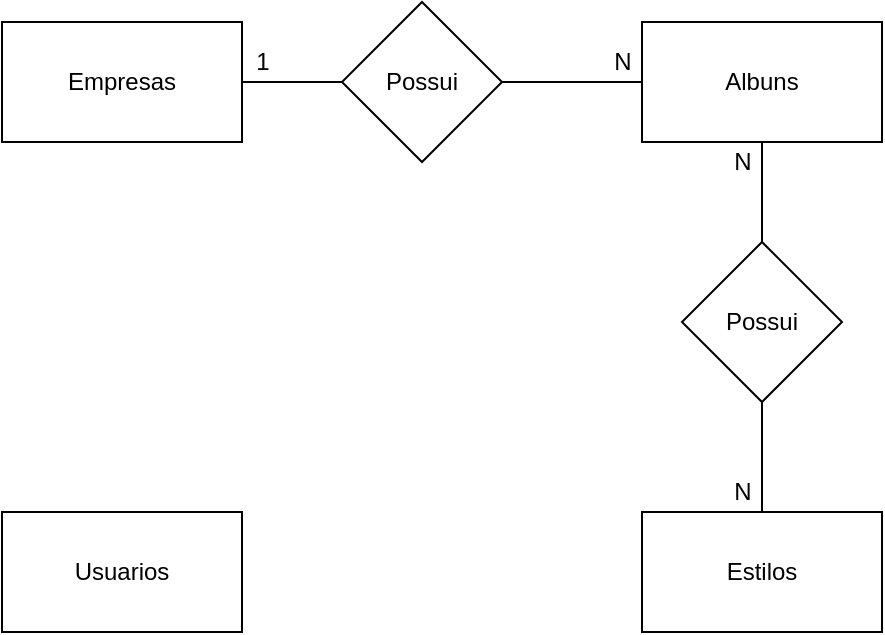 <mxfile version="14.4.3" type="device" pages="2"><diagram id="kirVQkD6tZECAgP04963" name="conceitual"><mxGraphModel dx="1483" dy="747" grid="1" gridSize="10" guides="1" tooltips="1" connect="1" arrows="1" fold="1" page="1" pageScale="1" pageWidth="827" pageHeight="1169" math="0" shadow="0"><root><mxCell id="0"/><mxCell id="1" parent="0"/><mxCell id="w6z9o0I0bZMJYMxoyHsq-2" style="edgeStyle=orthogonalEdgeStyle;rounded=0;orthogonalLoop=1;jettySize=auto;html=1;exitX=1;exitY=0.5;exitDx=0;exitDy=0;entryX=0;entryY=0.5;entryDx=0;entryDy=0;endArrow=none;endFill=0;" edge="1" parent="1" source="ioNPQX_gXzjB2BCuGfcA-1" target="ioNPQX_gXzjB2BCuGfcA-13"><mxGeometry relative="1" as="geometry"/></mxCell><mxCell id="ioNPQX_gXzjB2BCuGfcA-1" value="Empresas" style="rounded=0;whiteSpace=wrap;html=1;" parent="1" vertex="1"><mxGeometry x="60" y="280" width="120" height="60" as="geometry"/></mxCell><mxCell id="w6z9o0I0bZMJYMxoyHsq-7" style="edgeStyle=orthogonalEdgeStyle;rounded=0;orthogonalLoop=1;jettySize=auto;html=1;exitX=0.5;exitY=1;exitDx=0;exitDy=0;entryX=0.5;entryY=0;entryDx=0;entryDy=0;endArrow=none;endFill=0;" edge="1" parent="1" source="ioNPQX_gXzjB2BCuGfcA-2" target="w6z9o0I0bZMJYMxoyHsq-6"><mxGeometry relative="1" as="geometry"/></mxCell><mxCell id="ioNPQX_gXzjB2BCuGfcA-2" value="Albuns" style="rounded=0;whiteSpace=wrap;html=1;" parent="1" vertex="1"><mxGeometry x="380" y="280" width="120" height="60" as="geometry"/></mxCell><mxCell id="w6z9o0I0bZMJYMxoyHsq-3" style="edgeStyle=orthogonalEdgeStyle;rounded=0;orthogonalLoop=1;jettySize=auto;html=1;exitX=1;exitY=0.5;exitDx=0;exitDy=0;entryX=0;entryY=0.5;entryDx=0;entryDy=0;endArrow=none;endFill=0;" edge="1" parent="1" source="ioNPQX_gXzjB2BCuGfcA-13" target="ioNPQX_gXzjB2BCuGfcA-2"><mxGeometry relative="1" as="geometry"/></mxCell><mxCell id="ioNPQX_gXzjB2BCuGfcA-13" value="Possui" style="rhombus;whiteSpace=wrap;html=1;" parent="1" vertex="1"><mxGeometry x="230" y="270" width="80" height="80" as="geometry"/></mxCell><mxCell id="ioNPQX_gXzjB2BCuGfcA-18" value="Estilos" style="rounded=0;whiteSpace=wrap;html=1;" parent="1" vertex="1"><mxGeometry x="380" y="525" width="120" height="60" as="geometry"/></mxCell><mxCell id="ioNPQX_gXzjB2BCuGfcA-31" value="1" style="text;html=1;align=center;verticalAlign=middle;resizable=0;points=[];autosize=1;" parent="1" vertex="1"><mxGeometry x="180" y="290" width="20" height="20" as="geometry"/></mxCell><mxCell id="ioNPQX_gXzjB2BCuGfcA-35" value="N" style="text;html=1;align=center;verticalAlign=middle;resizable=0;points=[];autosize=1;" parent="1" vertex="1"><mxGeometry x="360" y="290" width="20" height="20" as="geometry"/></mxCell><mxCell id="ioNPQX_gXzjB2BCuGfcA-37" value="N" style="text;html=1;align=center;verticalAlign=middle;resizable=0;points=[];autosize=1;" parent="1" vertex="1"><mxGeometry x="420" y="505" width="20" height="20" as="geometry"/></mxCell><mxCell id="w6z9o0I0bZMJYMxoyHsq-8" style="edgeStyle=orthogonalEdgeStyle;rounded=0;orthogonalLoop=1;jettySize=auto;html=1;exitX=0.5;exitY=1;exitDx=0;exitDy=0;endArrow=none;endFill=0;" edge="1" parent="1" source="w6z9o0I0bZMJYMxoyHsq-6" target="ioNPQX_gXzjB2BCuGfcA-18"><mxGeometry relative="1" as="geometry"/></mxCell><mxCell id="w6z9o0I0bZMJYMxoyHsq-6" value="Possui" style="rhombus;whiteSpace=wrap;html=1;" vertex="1" parent="1"><mxGeometry x="400" y="390" width="80" height="80" as="geometry"/></mxCell><mxCell id="w6z9o0I0bZMJYMxoyHsq-9" value="N" style="text;html=1;align=center;verticalAlign=middle;resizable=0;points=[];autosize=1;" vertex="1" parent="1"><mxGeometry x="420" y="340" width="20" height="20" as="geometry"/></mxCell><mxCell id="w6z9o0I0bZMJYMxoyHsq-10" value="Usuarios" style="rounded=0;whiteSpace=wrap;html=1;" vertex="1" parent="1"><mxGeometry x="60" y="525" width="120" height="60" as="geometry"/></mxCell></root></mxGraphModel></diagram><diagram id="1x65-V8j4CnfVafQk0yw" name="logico"><mxGraphModel dx="1038" dy="523" grid="1" gridSize="10" guides="1" tooltips="1" connect="1" arrows="1" fold="1" page="1" pageScale="1" pageWidth="827" pageHeight="1169" math="0" shadow="0"><root><mxCell id="BoilAmHHq7xNa6SoEfLb-0"/><mxCell id="BoilAmHHq7xNa6SoEfLb-1" parent="BoilAmHHq7xNa6SoEfLb-0"/><mxCell id="BoilAmHHq7xNa6SoEfLb-2" value="Artistas" style="shape=table;startSize=30;container=1;collapsible=1;childLayout=tableLayout;fixedRows=1;rowLines=0;fontStyle=1;align=center;resizeLast=1;" parent="BoilAmHHq7xNa6SoEfLb-1" vertex="1"><mxGeometry x="40" y="250" width="180" height="100" as="geometry"/></mxCell><mxCell id="BoilAmHHq7xNa6SoEfLb-6" value="" style="shape=partialRectangle;collapsible=0;dropTarget=0;pointerEvents=0;fillColor=none;top=0;left=0;bottom=1;right=0;points=[[0,0.5],[1,0.5]];portConstraint=eastwest;" parent="BoilAmHHq7xNa6SoEfLb-2" vertex="1"><mxGeometry y="30" width="180" height="30" as="geometry"/></mxCell><mxCell id="BoilAmHHq7xNa6SoEfLb-7" value="PK" style="shape=partialRectangle;connectable=0;fillColor=none;top=0;left=0;bottom=0;right=0;fontStyle=1;overflow=hidden;" parent="BoilAmHHq7xNa6SoEfLb-6" vertex="1"><mxGeometry width="60" height="30" as="geometry"/></mxCell><mxCell id="BoilAmHHq7xNa6SoEfLb-8" value="idArtista" style="shape=partialRectangle;connectable=0;fillColor=none;top=0;left=0;bottom=0;right=0;align=left;spacingLeft=6;fontStyle=5;overflow=hidden;" parent="BoilAmHHq7xNa6SoEfLb-6" vertex="1"><mxGeometry x="60" width="120" height="30" as="geometry"/></mxCell><mxCell id="BoilAmHHq7xNa6SoEfLb-9" value="" style="shape=partialRectangle;collapsible=0;dropTarget=0;pointerEvents=0;fillColor=none;top=0;left=0;bottom=0;right=0;points=[[0,0.5],[1,0.5]];portConstraint=eastwest;" parent="BoilAmHHq7xNa6SoEfLb-2" vertex="1"><mxGeometry y="60" width="180" height="30" as="geometry"/></mxCell><mxCell id="BoilAmHHq7xNa6SoEfLb-10" value="" style="shape=partialRectangle;connectable=0;fillColor=none;top=0;left=0;bottom=0;right=0;editable=1;overflow=hidden;" parent="BoilAmHHq7xNa6SoEfLb-9" vertex="1"><mxGeometry width="60" height="30" as="geometry"/></mxCell><mxCell id="BoilAmHHq7xNa6SoEfLb-11" value="Nome" style="shape=partialRectangle;connectable=0;fillColor=none;top=0;left=0;bottom=0;right=0;align=left;spacingLeft=6;overflow=hidden;" parent="BoilAmHHq7xNa6SoEfLb-9" vertex="1"><mxGeometry x="60" width="120" height="30" as="geometry"/></mxCell><mxCell id="BoilAmHHq7xNa6SoEfLb-42" value="Albuns" style="shape=table;startSize=30;container=1;collapsible=1;childLayout=tableLayout;fixedRows=1;rowLines=0;fontStyle=1;align=center;resizeLast=1;" parent="BoilAmHHq7xNa6SoEfLb-1" vertex="1"><mxGeometry x="330" y="250" width="180" height="250" as="geometry"/></mxCell><mxCell id="BoilAmHHq7xNa6SoEfLb-43" value="" style="shape=partialRectangle;collapsible=0;dropTarget=0;pointerEvents=0;fillColor=none;top=0;left=0;bottom=0;right=0;points=[[0,0.5],[1,0.5]];portConstraint=eastwest;" parent="BoilAmHHq7xNa6SoEfLb-42" vertex="1"><mxGeometry y="30" width="180" height="30" as="geometry"/></mxCell><mxCell id="BoilAmHHq7xNa6SoEfLb-44" value="PK" style="shape=partialRectangle;connectable=0;fillColor=none;top=0;left=0;bottom=0;right=0;fontStyle=1;overflow=hidden;" parent="BoilAmHHq7xNa6SoEfLb-43" vertex="1"><mxGeometry width="60" height="30" as="geometry"/></mxCell><mxCell id="BoilAmHHq7xNa6SoEfLb-45" value="idAlbum" style="shape=partialRectangle;connectable=0;fillColor=none;top=0;left=0;bottom=0;right=0;align=left;spacingLeft=6;fontStyle=5;overflow=hidden;" parent="BoilAmHHq7xNa6SoEfLb-43" vertex="1"><mxGeometry x="60" width="120" height="30" as="geometry"/></mxCell><mxCell id="BoilAmHHq7xNa6SoEfLb-46" value="" style="shape=partialRectangle;collapsible=0;dropTarget=0;pointerEvents=0;fillColor=none;top=0;left=0;bottom=1;right=0;points=[[0,0.5],[1,0.5]];portConstraint=eastwest;" parent="BoilAmHHq7xNa6SoEfLb-42" vertex="1"><mxGeometry y="60" width="180" height="30" as="geometry"/></mxCell><mxCell id="BoilAmHHq7xNa6SoEfLb-47" value="FK" style="shape=partialRectangle;connectable=0;fillColor=none;top=0;left=0;bottom=0;right=0;fontStyle=1;overflow=hidden;" parent="BoilAmHHq7xNa6SoEfLb-46" vertex="1"><mxGeometry width="60" height="30" as="geometry"/></mxCell><mxCell id="BoilAmHHq7xNa6SoEfLb-48" value="idArtista" style="shape=partialRectangle;connectable=0;fillColor=none;top=0;left=0;bottom=0;right=0;align=left;spacingLeft=6;fontStyle=5;overflow=hidden;" parent="BoilAmHHq7xNa6SoEfLb-46" vertex="1"><mxGeometry x="60" width="120" height="30" as="geometry"/></mxCell><mxCell id="BoilAmHHq7xNa6SoEfLb-100" value="" style="shape=partialRectangle;collapsible=0;dropTarget=0;pointerEvents=0;fillColor=none;top=0;left=0;bottom=0;right=0;points=[[0,0.5],[1,0.5]];portConstraint=eastwest;" parent="BoilAmHHq7xNa6SoEfLb-42" vertex="1"><mxGeometry y="90" width="180" height="30" as="geometry"/></mxCell><mxCell id="BoilAmHHq7xNa6SoEfLb-101" value="" style="shape=partialRectangle;connectable=0;fillColor=none;top=0;left=0;bottom=0;right=0;editable=1;overflow=hidden;" parent="BoilAmHHq7xNa6SoEfLb-100" vertex="1"><mxGeometry width="60" height="30" as="geometry"/></mxCell><mxCell id="BoilAmHHq7xNa6SoEfLb-102" value="Titulo" style="shape=partialRectangle;connectable=0;fillColor=none;top=0;left=0;bottom=0;right=0;align=left;spacingLeft=6;overflow=hidden;" parent="BoilAmHHq7xNa6SoEfLb-100" vertex="1"><mxGeometry x="60" width="120" height="30" as="geometry"/></mxCell><mxCell id="BoilAmHHq7xNa6SoEfLb-49" value="" style="shape=partialRectangle;collapsible=0;dropTarget=0;pointerEvents=0;fillColor=none;top=0;left=0;bottom=0;right=0;points=[[0,0.5],[1,0.5]];portConstraint=eastwest;" parent="BoilAmHHq7xNa6SoEfLb-42" vertex="1"><mxGeometry y="120" width="180" height="30" as="geometry"/></mxCell><mxCell id="BoilAmHHq7xNa6SoEfLb-50" value="" style="shape=partialRectangle;connectable=0;fillColor=none;top=0;left=0;bottom=0;right=0;editable=1;overflow=hidden;" parent="BoilAmHHq7xNa6SoEfLb-49" vertex="1"><mxGeometry width="60" height="30" as="geometry"/></mxCell><mxCell id="BoilAmHHq7xNa6SoEfLb-51" value="DataLancamento" style="shape=partialRectangle;connectable=0;fillColor=none;top=0;left=0;bottom=0;right=0;align=left;spacingLeft=6;overflow=hidden;" parent="BoilAmHHq7xNa6SoEfLb-49" vertex="1"><mxGeometry x="60" width="120" height="30" as="geometry"/></mxCell><mxCell id="BoilAmHHq7xNa6SoEfLb-97" value="" style="shape=partialRectangle;collapsible=0;dropTarget=0;pointerEvents=0;fillColor=none;top=0;left=0;bottom=0;right=0;points=[[0,0.5],[1,0.5]];portConstraint=eastwest;" parent="BoilAmHHq7xNa6SoEfLb-42" vertex="1"><mxGeometry y="150" width="180" height="30" as="geometry"/></mxCell><mxCell id="BoilAmHHq7xNa6SoEfLb-98" value="" style="shape=partialRectangle;connectable=0;fillColor=none;top=0;left=0;bottom=0;right=0;editable=1;overflow=hidden;" parent="BoilAmHHq7xNa6SoEfLb-97" vertex="1"><mxGeometry width="60" height="30" as="geometry"/></mxCell><mxCell id="BoilAmHHq7xNa6SoEfLb-99" value="Localizacao" style="shape=partialRectangle;connectable=0;fillColor=none;top=0;left=0;bottom=0;right=0;align=left;spacingLeft=6;overflow=hidden;" parent="BoilAmHHq7xNa6SoEfLb-97" vertex="1"><mxGeometry x="60" width="120" height="30" as="geometry"/></mxCell><mxCell id="BoilAmHHq7xNa6SoEfLb-121" value="" style="shape=partialRectangle;collapsible=0;dropTarget=0;pointerEvents=0;fillColor=none;top=0;left=0;bottom=0;right=0;points=[[0,0.5],[1,0.5]];portConstraint=eastwest;" parent="BoilAmHHq7xNa6SoEfLb-42" vertex="1"><mxGeometry y="180" width="180" height="30" as="geometry"/></mxCell><mxCell id="BoilAmHHq7xNa6SoEfLb-122" value="" style="shape=partialRectangle;connectable=0;fillColor=none;top=0;left=0;bottom=0;right=0;editable=1;overflow=hidden;" parent="BoilAmHHq7xNa6SoEfLb-121" vertex="1"><mxGeometry width="60" height="30" as="geometry"/></mxCell><mxCell id="BoilAmHHq7xNa6SoEfLb-123" value="QtdMinutos" style="shape=partialRectangle;connectable=0;fillColor=none;top=0;left=0;bottom=0;right=0;align=left;spacingLeft=6;overflow=hidden;" parent="BoilAmHHq7xNa6SoEfLb-121" vertex="1"><mxGeometry x="60" width="120" height="30" as="geometry"/></mxCell><mxCell id="BoilAmHHq7xNa6SoEfLb-124" value="" style="shape=partialRectangle;collapsible=0;dropTarget=0;pointerEvents=0;fillColor=none;top=0;left=0;bottom=0;right=0;points=[[0,0.5],[1,0.5]];portConstraint=eastwest;" parent="BoilAmHHq7xNa6SoEfLb-42" vertex="1"><mxGeometry y="210" width="180" height="30" as="geometry"/></mxCell><mxCell id="BoilAmHHq7xNa6SoEfLb-125" value="" style="shape=partialRectangle;connectable=0;fillColor=none;top=0;left=0;bottom=0;right=0;editable=1;overflow=hidden;" parent="BoilAmHHq7xNa6SoEfLb-124" vertex="1"><mxGeometry width="60" height="30" as="geometry"/></mxCell><mxCell id="BoilAmHHq7xNa6SoEfLb-126" value="Ativo" style="shape=partialRectangle;connectable=0;fillColor=none;top=0;left=0;bottom=0;right=0;align=left;spacingLeft=6;overflow=hidden;" parent="BoilAmHHq7xNa6SoEfLb-124" vertex="1"><mxGeometry x="60" width="120" height="30" as="geometry"/></mxCell><mxCell id="BoilAmHHq7xNa6SoEfLb-56" value="Estilos" style="shape=table;startSize=30;container=1;collapsible=1;childLayout=tableLayout;fixedRows=1;rowLines=0;fontStyle=1;align=center;resizeLast=1;" parent="BoilAmHHq7xNa6SoEfLb-1" vertex="1"><mxGeometry x="600" y="450" width="180" height="100" as="geometry"/></mxCell><mxCell id="BoilAmHHq7xNa6SoEfLb-57" value="" style="shape=partialRectangle;collapsible=0;dropTarget=0;pointerEvents=0;fillColor=none;top=0;left=0;bottom=1;right=0;points=[[0,0.5],[1,0.5]];portConstraint=eastwest;" parent="BoilAmHHq7xNa6SoEfLb-56" vertex="1"><mxGeometry y="30" width="180" height="30" as="geometry"/></mxCell><mxCell id="BoilAmHHq7xNa6SoEfLb-58" value="PK" style="shape=partialRectangle;connectable=0;fillColor=none;top=0;left=0;bottom=0;right=0;fontStyle=1;overflow=hidden;" parent="BoilAmHHq7xNa6SoEfLb-57" vertex="1"><mxGeometry width="30" height="30" as="geometry"/></mxCell><mxCell id="BoilAmHHq7xNa6SoEfLb-59" value="idEstilo" style="shape=partialRectangle;connectable=0;fillColor=none;top=0;left=0;bottom=0;right=0;align=left;spacingLeft=6;fontStyle=5;overflow=hidden;" parent="BoilAmHHq7xNa6SoEfLb-57" vertex="1"><mxGeometry x="30" width="150" height="30" as="geometry"/></mxCell><mxCell id="BoilAmHHq7xNa6SoEfLb-60" value="" style="shape=partialRectangle;collapsible=0;dropTarget=0;pointerEvents=0;fillColor=none;top=0;left=0;bottom=0;right=0;points=[[0,0.5],[1,0.5]];portConstraint=eastwest;" parent="BoilAmHHq7xNa6SoEfLb-56" vertex="1"><mxGeometry y="60" width="180" height="30" as="geometry"/></mxCell><mxCell id="BoilAmHHq7xNa6SoEfLb-61" value="" style="shape=partialRectangle;connectable=0;fillColor=none;top=0;left=0;bottom=0;right=0;editable=1;overflow=hidden;" parent="BoilAmHHq7xNa6SoEfLb-60" vertex="1"><mxGeometry width="30" height="30" as="geometry"/></mxCell><mxCell id="BoilAmHHq7xNa6SoEfLb-62" value="Nome" style="shape=partialRectangle;connectable=0;fillColor=none;top=0;left=0;bottom=0;right=0;align=left;spacingLeft=6;overflow=hidden;" parent="BoilAmHHq7xNa6SoEfLb-60" vertex="1"><mxGeometry x="30" width="150" height="30" as="geometry"/></mxCell><mxCell id="BoilAmHHq7xNa6SoEfLb-70" value="AlbunsEstilos" style="shape=table;startSize=30;container=1;collapsible=1;childLayout=tableLayout;fixedRows=1;rowLines=0;fontStyle=1;align=center;resizeLast=1;" parent="BoilAmHHq7xNa6SoEfLb-1" vertex="1"><mxGeometry x="600" y="250" width="180" height="100" as="geometry"/></mxCell><mxCell id="BoilAmHHq7xNa6SoEfLb-71" value="" style="shape=partialRectangle;collapsible=0;dropTarget=0;pointerEvents=0;fillColor=none;top=0;left=0;bottom=0;right=0;points=[[0,0.5],[1,0.5]];portConstraint=eastwest;" parent="BoilAmHHq7xNa6SoEfLb-70" vertex="1"><mxGeometry y="30" width="180" height="30" as="geometry"/></mxCell><mxCell id="BoilAmHHq7xNa6SoEfLb-72" value="FK" style="shape=partialRectangle;connectable=0;fillColor=none;top=0;left=0;bottom=0;right=0;fontStyle=1;overflow=hidden;" parent="BoilAmHHq7xNa6SoEfLb-71" vertex="1"><mxGeometry width="60" height="30" as="geometry"/></mxCell><mxCell id="BoilAmHHq7xNa6SoEfLb-73" value="idAlbum" style="shape=partialRectangle;connectable=0;fillColor=none;top=0;left=0;bottom=0;right=0;align=left;spacingLeft=6;fontStyle=5;overflow=hidden;" parent="BoilAmHHq7xNa6SoEfLb-71" vertex="1"><mxGeometry x="60" width="120" height="30" as="geometry"/></mxCell><mxCell id="BoilAmHHq7xNa6SoEfLb-74" value="" style="shape=partialRectangle;collapsible=0;dropTarget=0;pointerEvents=0;fillColor=none;top=0;left=0;bottom=1;right=0;points=[[0,0.5],[1,0.5]];portConstraint=eastwest;" parent="BoilAmHHq7xNa6SoEfLb-70" vertex="1"><mxGeometry y="60" width="180" height="30" as="geometry"/></mxCell><mxCell id="BoilAmHHq7xNa6SoEfLb-75" value="FK" style="shape=partialRectangle;connectable=0;fillColor=none;top=0;left=0;bottom=0;right=0;fontStyle=1;overflow=hidden;" parent="BoilAmHHq7xNa6SoEfLb-74" vertex="1"><mxGeometry width="60" height="30" as="geometry"/></mxCell><mxCell id="BoilAmHHq7xNa6SoEfLb-76" value="idEstilo" style="shape=partialRectangle;connectable=0;fillColor=none;top=0;left=0;bottom=0;right=0;align=left;spacingLeft=6;fontStyle=5;overflow=hidden;" parent="BoilAmHHq7xNa6SoEfLb-74" vertex="1"><mxGeometry x="60" width="120" height="30" as="geometry"/></mxCell><mxCell id="BoilAmHHq7xNa6SoEfLb-84" value="Usuarios" style="shape=table;startSize=30;container=1;collapsible=1;childLayout=tableLayout;fixedRows=1;rowLines=0;fontStyle=1;align=center;resizeLast=1;" parent="BoilAmHHq7xNa6SoEfLb-1" vertex="1"><mxGeometry x="40" y="460" width="180" height="190" as="geometry"/></mxCell><mxCell id="BoilAmHHq7xNa6SoEfLb-88" value="" style="shape=partialRectangle;collapsible=0;dropTarget=0;pointerEvents=0;fillColor=none;top=0;left=0;bottom=1;right=0;points=[[0,0.5],[1,0.5]];portConstraint=eastwest;" parent="BoilAmHHq7xNa6SoEfLb-84" vertex="1"><mxGeometry y="30" width="180" height="30" as="geometry"/></mxCell><mxCell id="BoilAmHHq7xNa6SoEfLb-89" value="PK" style="shape=partialRectangle;connectable=0;fillColor=none;top=0;left=0;bottom=0;right=0;fontStyle=1;overflow=hidden;" parent="BoilAmHHq7xNa6SoEfLb-88" vertex="1"><mxGeometry width="60" height="30" as="geometry"/></mxCell><mxCell id="BoilAmHHq7xNa6SoEfLb-90" value="idUsuario" style="shape=partialRectangle;connectable=0;fillColor=none;top=0;left=0;bottom=0;right=0;align=left;spacingLeft=6;fontStyle=5;overflow=hidden;" parent="BoilAmHHq7xNa6SoEfLb-88" vertex="1"><mxGeometry x="60" width="120" height="30" as="geometry"/></mxCell><mxCell id="BoilAmHHq7xNa6SoEfLb-91" value="" style="shape=partialRectangle;collapsible=0;dropTarget=0;pointerEvents=0;fillColor=none;top=0;left=0;bottom=0;right=0;points=[[0,0.5],[1,0.5]];portConstraint=eastwest;" parent="BoilAmHHq7xNa6SoEfLb-84" vertex="1"><mxGeometry y="60" width="180" height="30" as="geometry"/></mxCell><mxCell id="BoilAmHHq7xNa6SoEfLb-92" value="" style="shape=partialRectangle;connectable=0;fillColor=none;top=0;left=0;bottom=0;right=0;editable=1;overflow=hidden;" parent="BoilAmHHq7xNa6SoEfLb-91" vertex="1"><mxGeometry width="60" height="30" as="geometry"/></mxCell><mxCell id="BoilAmHHq7xNa6SoEfLb-93" value="Nome" style="shape=partialRectangle;connectable=0;fillColor=none;top=0;left=0;bottom=0;right=0;align=left;spacingLeft=6;overflow=hidden;" parent="BoilAmHHq7xNa6SoEfLb-91" vertex="1"><mxGeometry x="60" width="120" height="30" as="geometry"/></mxCell><mxCell id="BoilAmHHq7xNa6SoEfLb-94" value="" style="shape=partialRectangle;collapsible=0;dropTarget=0;pointerEvents=0;fillColor=none;top=0;left=0;bottom=0;right=0;points=[[0,0.5],[1,0.5]];portConstraint=eastwest;" parent="BoilAmHHq7xNa6SoEfLb-84" vertex="1"><mxGeometry y="90" width="180" height="30" as="geometry"/></mxCell><mxCell id="BoilAmHHq7xNa6SoEfLb-95" value="" style="shape=partialRectangle;connectable=0;fillColor=none;top=0;left=0;bottom=0;right=0;editable=1;overflow=hidden;" parent="BoilAmHHq7xNa6SoEfLb-94" vertex="1"><mxGeometry width="60" height="30" as="geometry"/></mxCell><mxCell id="BoilAmHHq7xNa6SoEfLb-96" value="Email" style="shape=partialRectangle;connectable=0;fillColor=none;top=0;left=0;bottom=0;right=0;align=left;spacingLeft=6;overflow=hidden;" parent="BoilAmHHq7xNa6SoEfLb-94" vertex="1"><mxGeometry x="60" width="120" height="30" as="geometry"/></mxCell><mxCell id="BoilAmHHq7xNa6SoEfLb-131" value="" style="shape=partialRectangle;collapsible=0;dropTarget=0;pointerEvents=0;fillColor=none;top=0;left=0;bottom=0;right=0;points=[[0,0.5],[1,0.5]];portConstraint=eastwest;" parent="BoilAmHHq7xNa6SoEfLb-84" vertex="1"><mxGeometry y="120" width="180" height="30" as="geometry"/></mxCell><mxCell id="BoilAmHHq7xNa6SoEfLb-132" value="" style="shape=partialRectangle;connectable=0;fillColor=none;top=0;left=0;bottom=0;right=0;editable=1;overflow=hidden;" parent="BoilAmHHq7xNa6SoEfLb-131" vertex="1"><mxGeometry width="60" height="30" as="geometry"/></mxCell><mxCell id="BoilAmHHq7xNa6SoEfLb-133" value="Senha" style="shape=partialRectangle;connectable=0;fillColor=none;top=0;left=0;bottom=0;right=0;align=left;spacingLeft=6;overflow=hidden;" parent="BoilAmHHq7xNa6SoEfLb-131" vertex="1"><mxGeometry x="60" width="120" height="30" as="geometry"/></mxCell><mxCell id="tJtfWZmhnmrwScgVJSpa-0" value="" style="shape=partialRectangle;collapsible=0;dropTarget=0;pointerEvents=0;fillColor=none;top=0;left=0;bottom=0;right=0;points=[[0,0.5],[1,0.5]];portConstraint=eastwest;" vertex="1" parent="BoilAmHHq7xNa6SoEfLb-84"><mxGeometry y="150" width="180" height="30" as="geometry"/></mxCell><mxCell id="tJtfWZmhnmrwScgVJSpa-1" value="" style="shape=partialRectangle;connectable=0;fillColor=none;top=0;left=0;bottom=0;right=0;editable=1;overflow=hidden;" vertex="1" parent="tJtfWZmhnmrwScgVJSpa-0"><mxGeometry width="60" height="30" as="geometry"/></mxCell><mxCell id="tJtfWZmhnmrwScgVJSpa-2" value="Permissao" style="shape=partialRectangle;connectable=0;fillColor=none;top=0;left=0;bottom=0;right=0;align=left;spacingLeft=6;overflow=hidden;" vertex="1" parent="tJtfWZmhnmrwScgVJSpa-0"><mxGeometry x="60" width="120" height="30" as="geometry"/></mxCell><mxCell id="tJtfWZmhnmrwScgVJSpa-4" value="" style="edgeStyle=entityRelationEdgeStyle;fontSize=12;html=1;endArrow=ERoneToMany;exitX=1;exitY=0.5;exitDx=0;exitDy=0;entryX=0;entryY=0.5;entryDx=0;entryDy=0;" edge="1" parent="BoilAmHHq7xNa6SoEfLb-1" source="BoilAmHHq7xNa6SoEfLb-6" target="BoilAmHHq7xNa6SoEfLb-46"><mxGeometry width="100" height="100" relative="1" as="geometry"><mxPoint x="400" y="700" as="sourcePoint"/><mxPoint x="500" y="600" as="targetPoint"/></mxGeometry></mxCell><mxCell id="tJtfWZmhnmrwScgVJSpa-5" value="" style="edgeStyle=entityRelationEdgeStyle;fontSize=12;html=1;endArrow=ERoneToMany;exitX=1;exitY=0.5;exitDx=0;exitDy=0;entryX=0;entryY=0.5;entryDx=0;entryDy=0;" edge="1" parent="BoilAmHHq7xNa6SoEfLb-1" source="BoilAmHHq7xNa6SoEfLb-43" target="BoilAmHHq7xNa6SoEfLb-71"><mxGeometry width="100" height="100" relative="1" as="geometry"><mxPoint x="310" y="710" as="sourcePoint"/><mxPoint x="410" y="610" as="targetPoint"/></mxGeometry></mxCell><mxCell id="tJtfWZmhnmrwScgVJSpa-6" value="" style="edgeStyle=entityRelationEdgeStyle;fontSize=12;html=1;endArrow=ERoneToMany;entryX=1;entryY=0.5;entryDx=0;entryDy=0;exitX=1;exitY=0.5;exitDx=0;exitDy=0;" edge="1" parent="BoilAmHHq7xNa6SoEfLb-1" source="BoilAmHHq7xNa6SoEfLb-57" target="BoilAmHHq7xNa6SoEfLb-74"><mxGeometry width="100" height="100" relative="1" as="geometry"><mxPoint x="430" y="670" as="sourcePoint"/><mxPoint x="530" y="570" as="targetPoint"/></mxGeometry></mxCell></root></mxGraphModel></diagram></mxfile>
